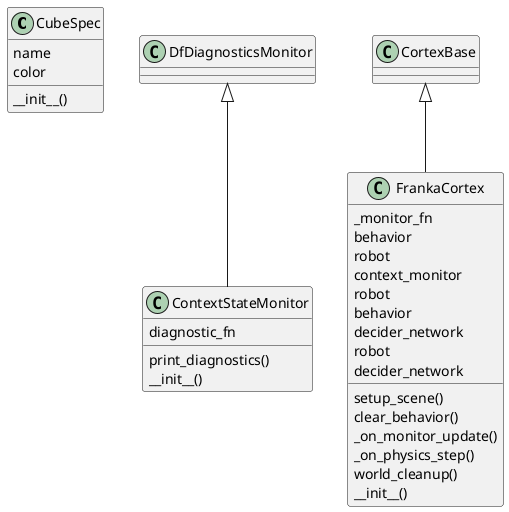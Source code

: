 @startuml
class CubeSpec {
        name
    color
    __init__()
}
class ContextStateMonitor {
    print_diagnostics()
        diagnostic_fn
    __init__()
}
class FrankaCortex {
    setup_scene()
    clear_behavior()
    _on_monitor_update()
    _on_physics_step()
    world_cleanup()
        _monitor_fn
    behavior
    robot
    context_monitor
    robot
    behavior
    decider_network
    robot
    decider_network
    __init__()
}
DfDiagnosticsMonitor <|-- ContextStateMonitor
CortexBase <|-- FrankaCortex
@enduml